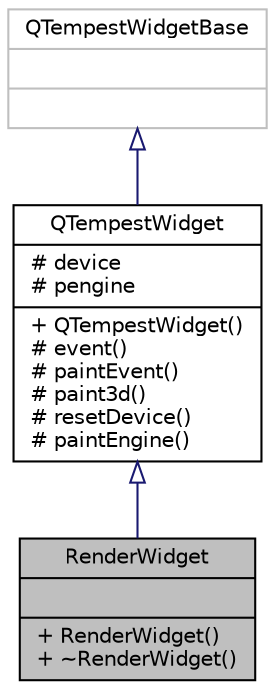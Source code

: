 digraph "RenderWidget"
{
  edge [fontname="Helvetica",fontsize="10",labelfontname="Helvetica",labelfontsize="10"];
  node [fontname="Helvetica",fontsize="10",shape=record];
  Node0 [label="{RenderWidget\n||+ RenderWidget()\l+ ~RenderWidget()\l}",height=0.2,width=0.4,color="black", fillcolor="grey75", style="filled", fontcolor="black"];
  Node1 -> Node0 [dir="back",color="midnightblue",fontsize="10",style="solid",arrowtail="onormal",fontname="Helvetica"];
  Node1 [label="{QTempestWidget\n|# device\l# pengine\l|+ QTempestWidget()\l# event()\l# paintEvent()\l# paint3d()\l# resetDevice()\l# paintEngine()\l}",height=0.2,width=0.4,color="black", fillcolor="white", style="filled",URL="$class_q_tempest_widget.html"];
  Node2 -> Node1 [dir="back",color="midnightblue",fontsize="10",style="solid",arrowtail="onormal",fontname="Helvetica"];
  Node2 [label="{QTempestWidgetBase\n||}",height=0.2,width=0.4,color="grey75", fillcolor="white", style="filled"];
}
